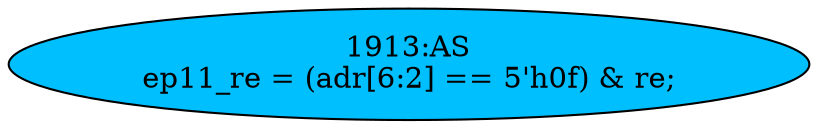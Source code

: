 strict digraph "" {
	node [label="\N"];
	"1913:AS"	 [ast="<pyverilog.vparser.ast.Assign object at 0x7f0a38d998d0>",
		def_var="['ep11_re']",
		fillcolor=deepskyblue,
		label="1913:AS
ep11_re = (adr[6:2] == 5'h0f) & re;",
		statements="[]",
		style=filled,
		typ=Assign,
		use_var="['adr', 're']"];
}

